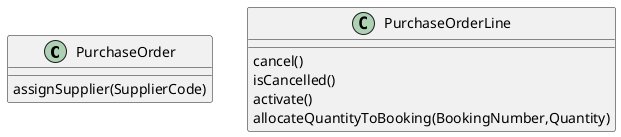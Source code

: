 @startuml

class PurchaseOrder {

    {method} assignSupplier(SupplierCode)
}

class PurchaseOrderLine {

    {method} cancel()
    {method} isCancelled()
    {method} activate()
    {method} allocateQuantityToBooking(BookingNumber,Quantity)
}
@enduml